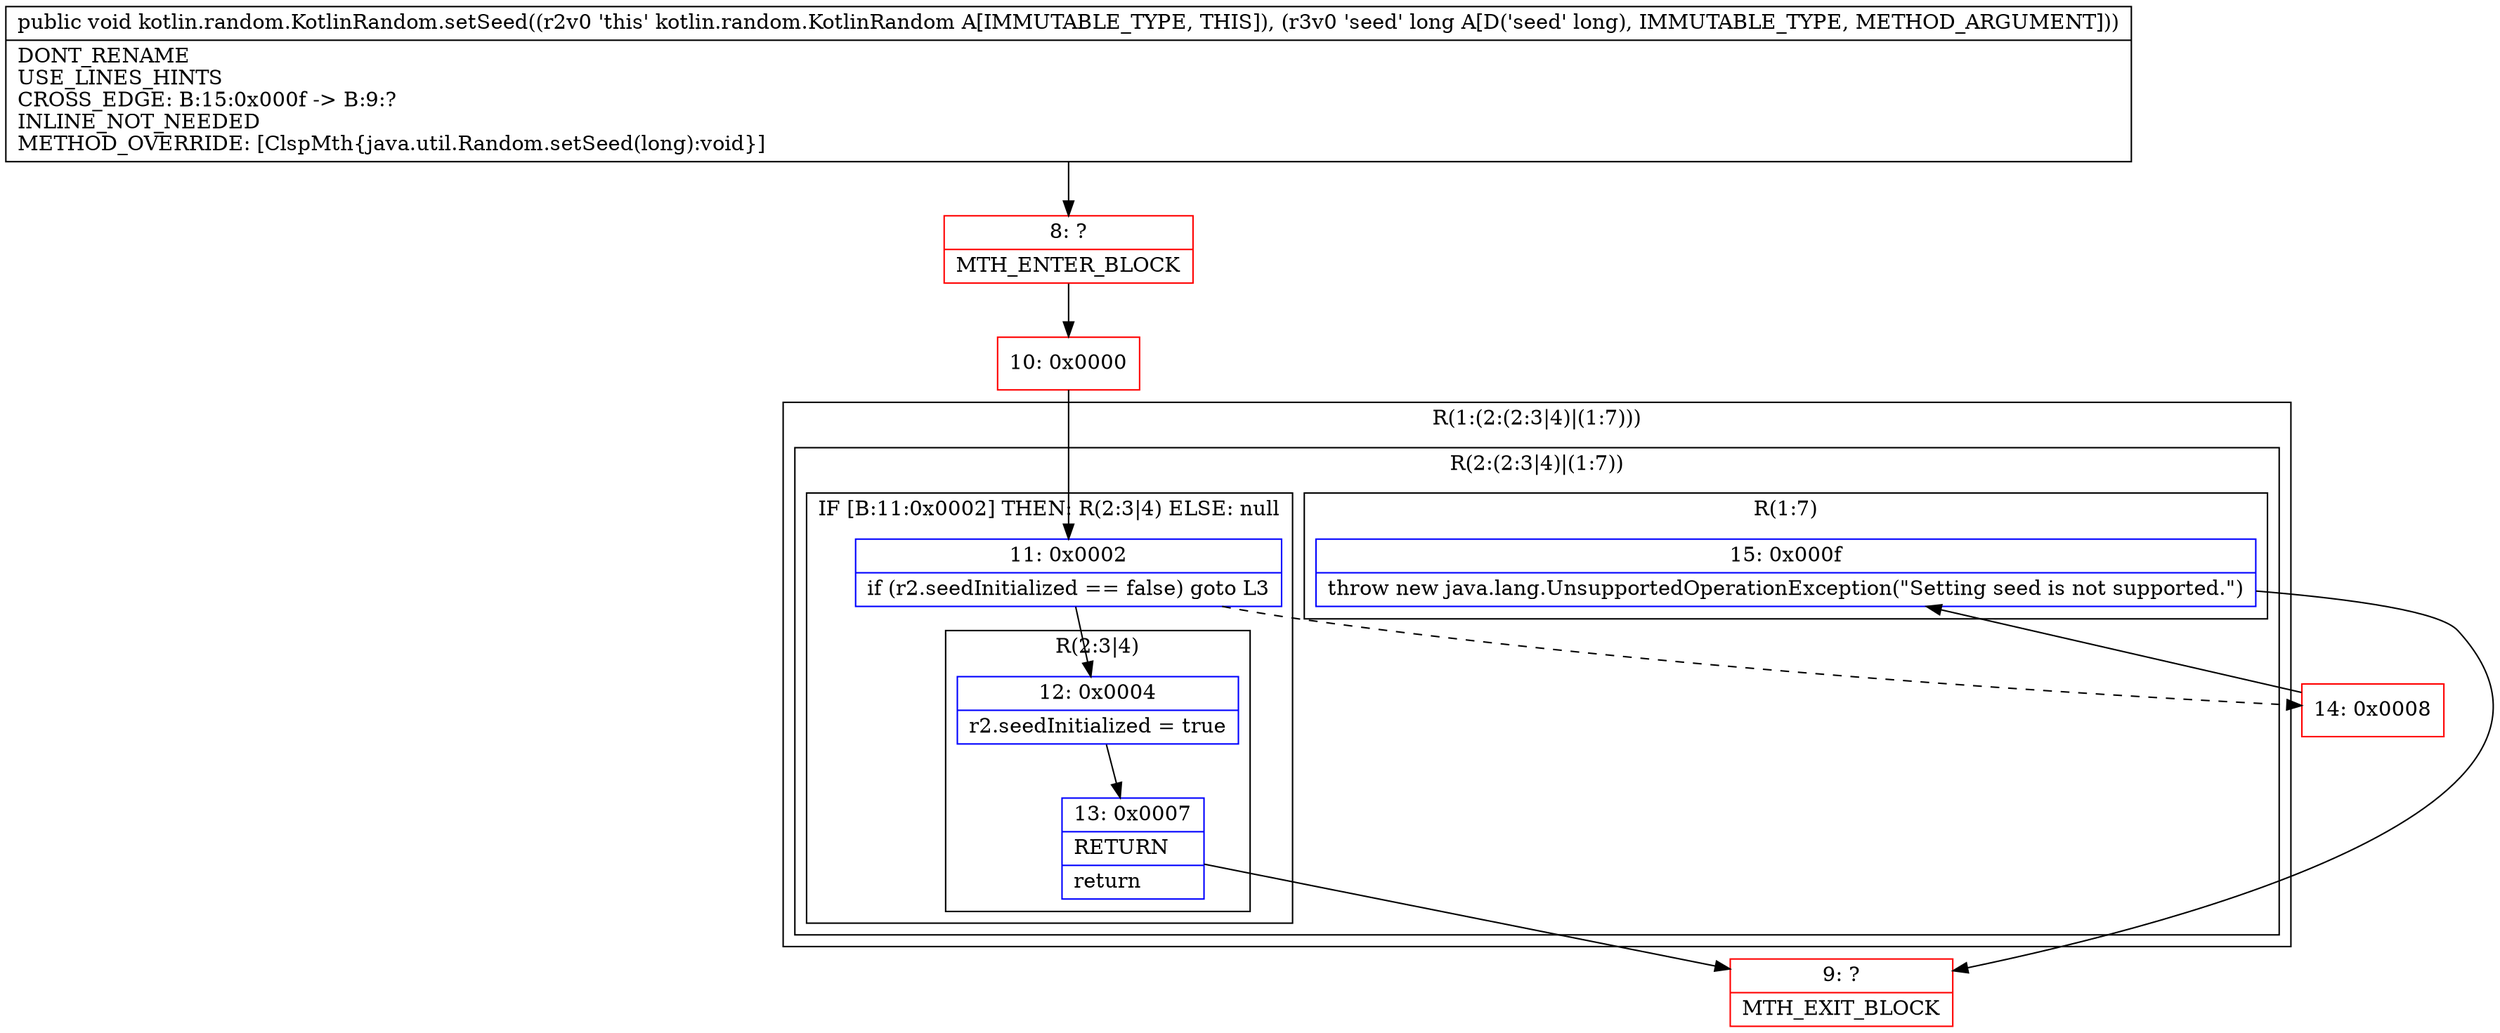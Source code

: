 digraph "CFG forkotlin.random.KotlinRandom.setSeed(J)V" {
subgraph cluster_Region_1372278865 {
label = "R(1:(2:(2:3|4)|(1:7)))";
node [shape=record,color=blue];
subgraph cluster_Region_684341486 {
label = "R(2:(2:3|4)|(1:7))";
node [shape=record,color=blue];
subgraph cluster_IfRegion_816340370 {
label = "IF [B:11:0x0002] THEN: R(2:3|4) ELSE: null";
node [shape=record,color=blue];
Node_11 [shape=record,label="{11\:\ 0x0002|if (r2.seedInitialized == false) goto L3\l}"];
subgraph cluster_Region_1710485914 {
label = "R(2:3|4)";
node [shape=record,color=blue];
Node_12 [shape=record,label="{12\:\ 0x0004|r2.seedInitialized = true\l}"];
Node_13 [shape=record,label="{13\:\ 0x0007|RETURN\l|return\l}"];
}
}
subgraph cluster_Region_1857125549 {
label = "R(1:7)";
node [shape=record,color=blue];
Node_15 [shape=record,label="{15\:\ 0x000f|throw new java.lang.UnsupportedOperationException(\"Setting seed is not supported.\")\l}"];
}
}
}
Node_8 [shape=record,color=red,label="{8\:\ ?|MTH_ENTER_BLOCK\l}"];
Node_10 [shape=record,color=red,label="{10\:\ 0x0000}"];
Node_9 [shape=record,color=red,label="{9\:\ ?|MTH_EXIT_BLOCK\l}"];
Node_14 [shape=record,color=red,label="{14\:\ 0x0008}"];
MethodNode[shape=record,label="{public void kotlin.random.KotlinRandom.setSeed((r2v0 'this' kotlin.random.KotlinRandom A[IMMUTABLE_TYPE, THIS]), (r3v0 'seed' long A[D('seed' long), IMMUTABLE_TYPE, METHOD_ARGUMENT]))  | DONT_RENAME\lUSE_LINES_HINTS\lCROSS_EDGE: B:15:0x000f \-\> B:9:?\lINLINE_NOT_NEEDED\lMETHOD_OVERRIDE: [ClspMth\{java.util.Random.setSeed(long):void\}]\l}"];
MethodNode -> Node_8;Node_11 -> Node_12;
Node_11 -> Node_14[style=dashed];
Node_12 -> Node_13;
Node_13 -> Node_9;
Node_15 -> Node_9;
Node_8 -> Node_10;
Node_10 -> Node_11;
Node_14 -> Node_15;
}

